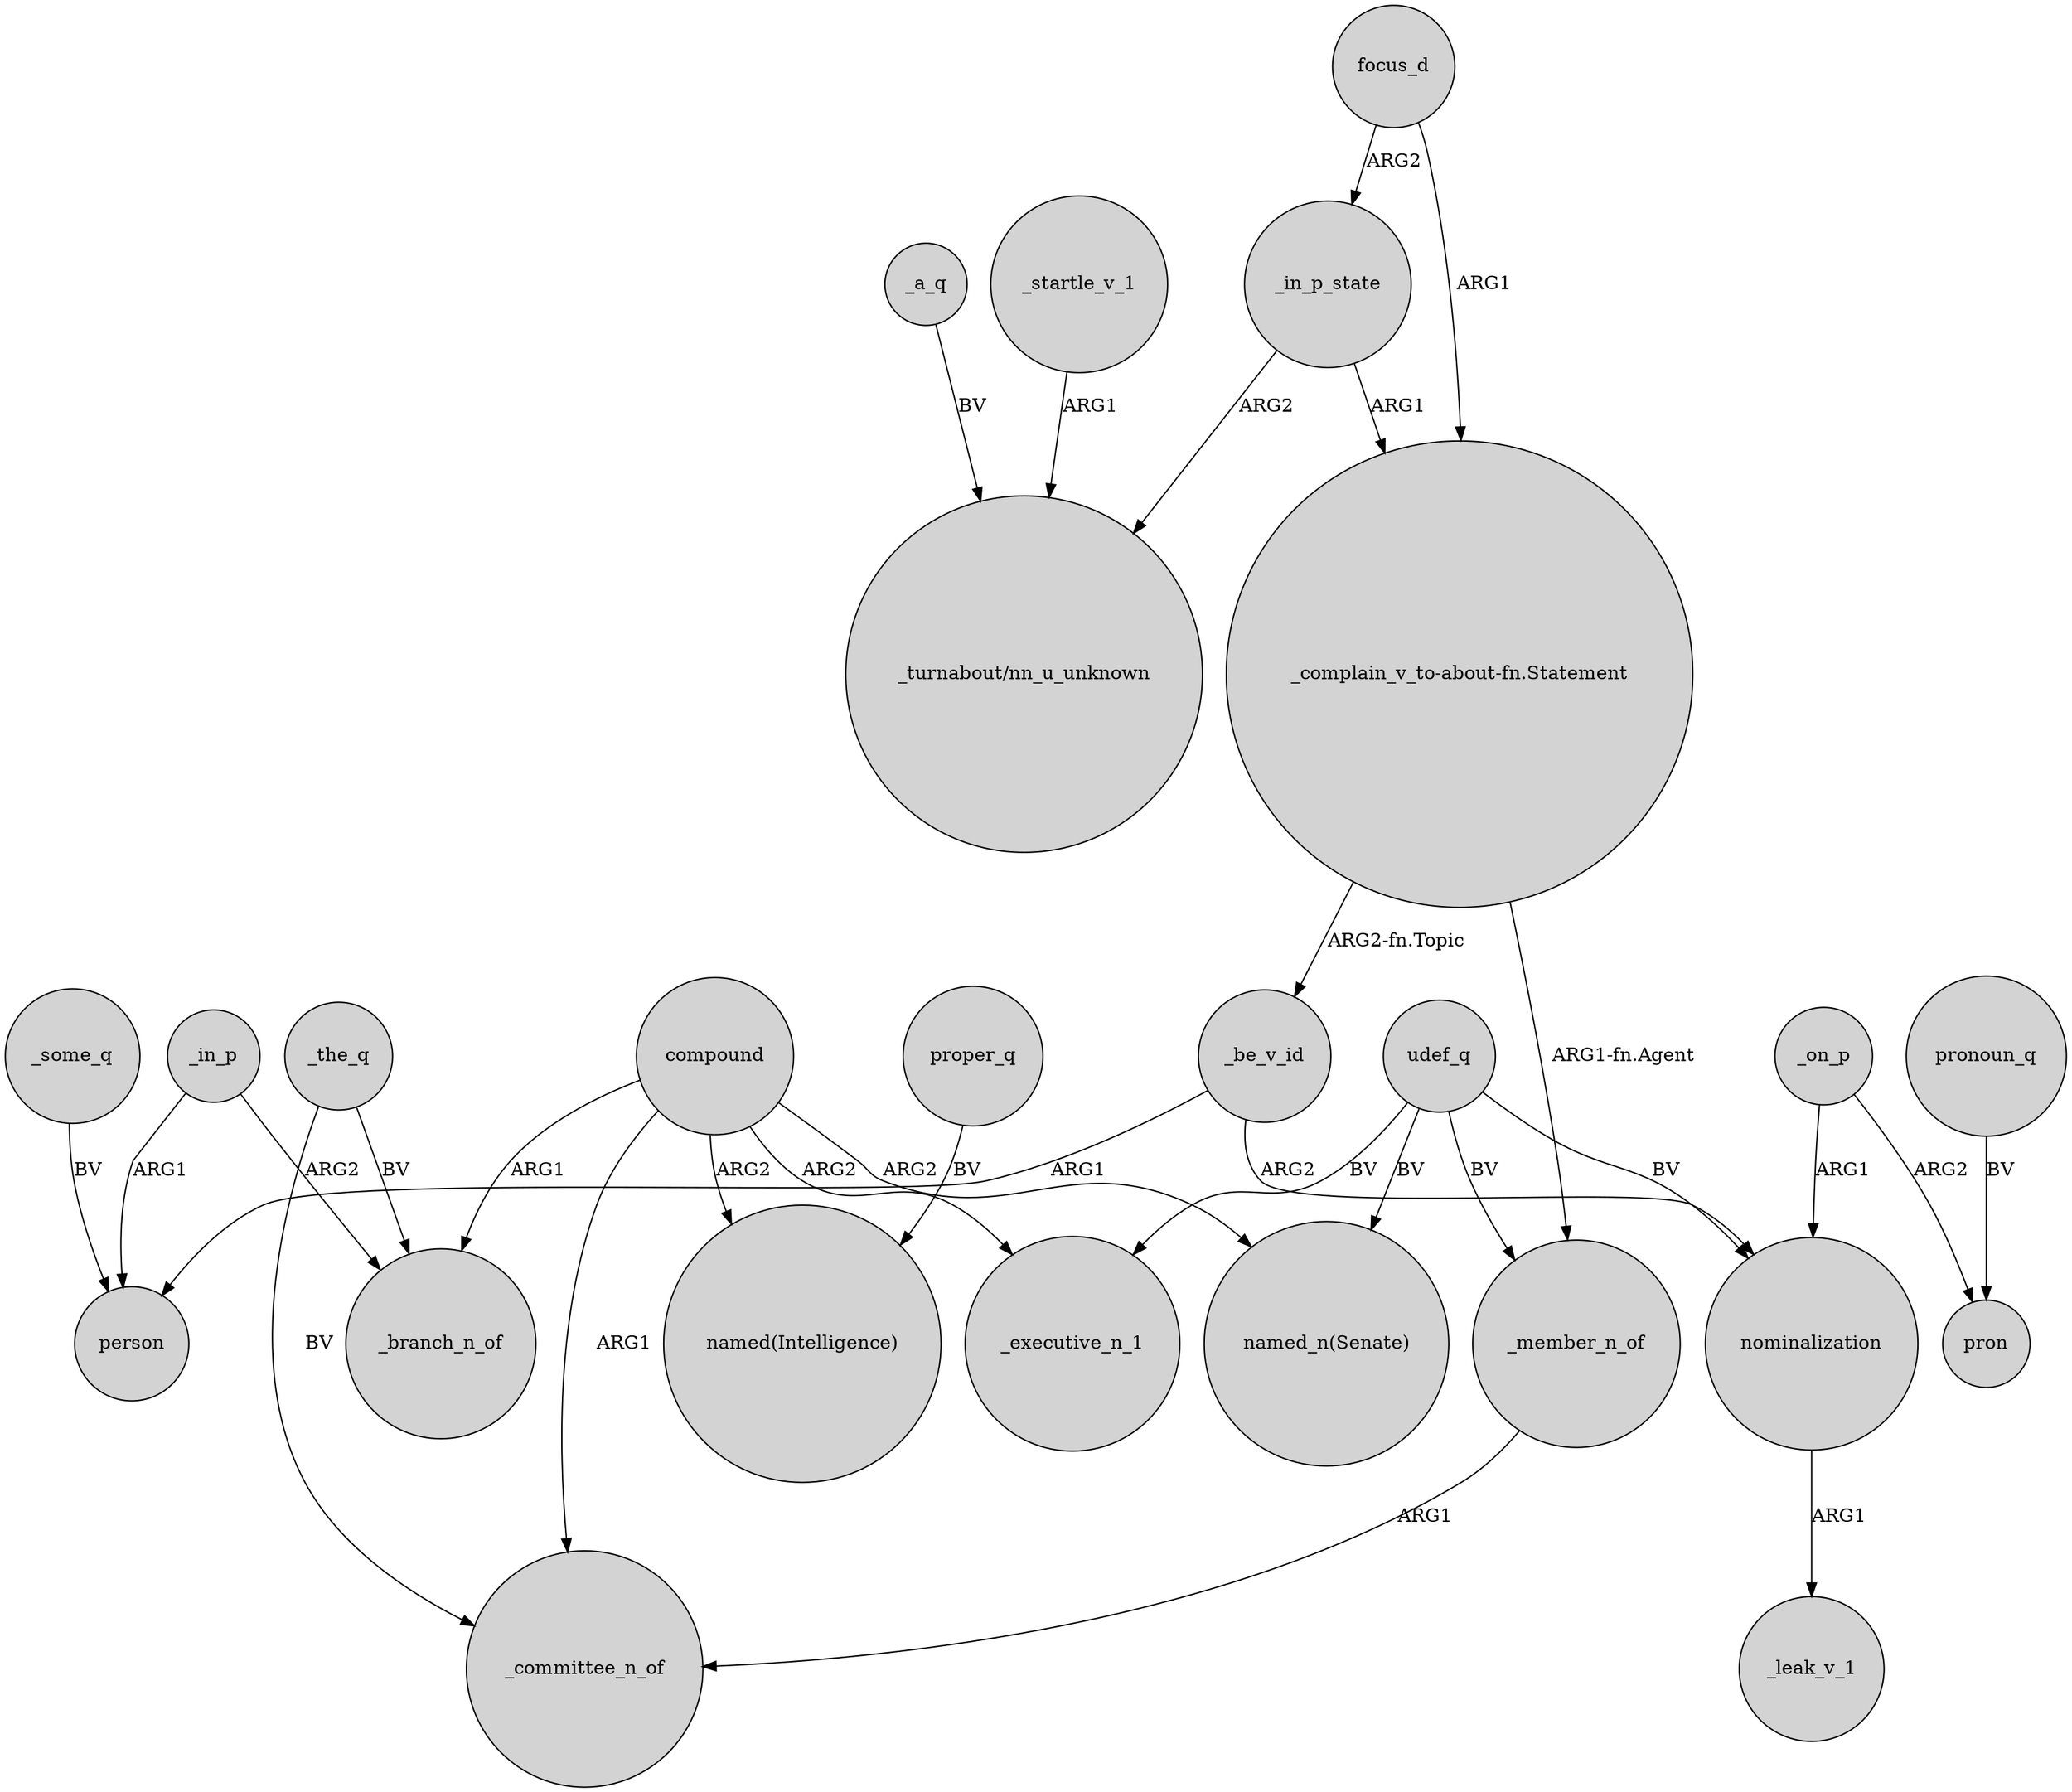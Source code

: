 digraph {
	node [shape=circle style=filled]
	_in_p_state -> "_turnabout/nn_u_unknown" [label=ARG2]
	compound -> _branch_n_of [label=ARG1]
	udef_q -> _executive_n_1 [label=BV]
	focus_d -> _in_p_state [label=ARG2]
	proper_q -> "named(Intelligence)" [label=BV]
	_in_p -> person [label=ARG1]
	_the_q -> _committee_n_of [label=BV]
	_in_p -> _branch_n_of [label=ARG2]
	compound -> "named(Intelligence)" [label=ARG2]
	_on_p -> nominalization [label=ARG1]
	_on_p -> pron [label=ARG2]
	"_complain_v_to-about-fn.Statement" -> _be_v_id [label="ARG2-fn.Topic"]
	nominalization -> _leak_v_1 [label=ARG1]
	_a_q -> "_turnabout/nn_u_unknown" [label=BV]
	_be_v_id -> person [label=ARG1]
	pronoun_q -> pron [label=BV]
	_startle_v_1 -> "_turnabout/nn_u_unknown" [label=ARG1]
	_some_q -> person [label=BV]
	udef_q -> _member_n_of [label=BV]
	compound -> "named_n(Senate)" [label=ARG2]
	focus_d -> "_complain_v_to-about-fn.Statement" [label=ARG1]
	_be_v_id -> nominalization [label=ARG2]
	_member_n_of -> _committee_n_of [label=ARG1]
	udef_q -> nominalization [label=BV]
	udef_q -> "named_n(Senate)" [label=BV]
	compound -> _committee_n_of [label=ARG1]
	_the_q -> _branch_n_of [label=BV]
	"_complain_v_to-about-fn.Statement" -> _member_n_of [label="ARG1-fn.Agent"]
	compound -> _executive_n_1 [label=ARG2]
	_in_p_state -> "_complain_v_to-about-fn.Statement" [label=ARG1]
}
